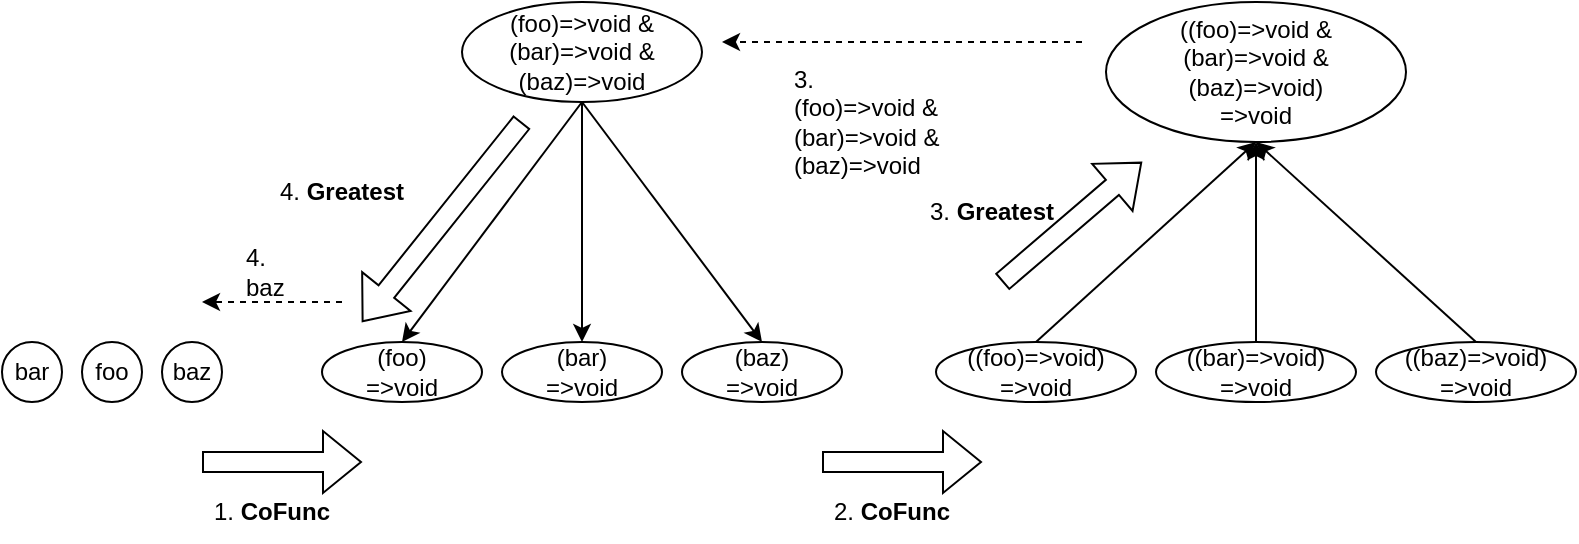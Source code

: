 <mxfile version="16.0.0" type="github">
  <diagram id="d_YUVAbH0xJJSEouSpRH" name="Page-1">
    <mxGraphModel dx="1054" dy="1129" grid="1" gridSize="10" guides="1" tooltips="1" connect="1" arrows="1" fold="1" page="1" pageScale="1" pageWidth="827" pageHeight="1169" math="0" shadow="0">
      <root>
        <mxCell id="0" />
        <mxCell id="1" parent="0" />
        <mxCell id="6tfxcnYcnnUwI2l_sp5J-2" value="bar" style="ellipse;whiteSpace=wrap;html=1;aspect=fixed;" vertex="1" parent="1">
          <mxGeometry x="20" y="530" width="30" height="30" as="geometry" />
        </mxCell>
        <mxCell id="6tfxcnYcnnUwI2l_sp5J-4" value="foo" style="ellipse;whiteSpace=wrap;html=1;aspect=fixed;" vertex="1" parent="1">
          <mxGeometry x="60" y="530" width="30" height="30" as="geometry" />
        </mxCell>
        <mxCell id="6tfxcnYcnnUwI2l_sp5J-7" value="baz" style="ellipse;whiteSpace=wrap;html=1;aspect=fixed;" vertex="1" parent="1">
          <mxGeometry x="100" y="530" width="30" height="30" as="geometry" />
        </mxCell>
        <mxCell id="6tfxcnYcnnUwI2l_sp5J-9" value="(bar)&lt;br&gt;=&amp;gt;void" style="ellipse;whiteSpace=wrap;html=1;" vertex="1" parent="1">
          <mxGeometry x="270" y="530" width="80" height="30" as="geometry" />
        </mxCell>
        <mxCell id="6tfxcnYcnnUwI2l_sp5J-10" value="(foo)&lt;br&gt;=&amp;gt;void" style="ellipse;whiteSpace=wrap;html=1;" vertex="1" parent="1">
          <mxGeometry x="180" y="530" width="80" height="30" as="geometry" />
        </mxCell>
        <mxCell id="6tfxcnYcnnUwI2l_sp5J-12" value="(baz)&lt;br&gt;=&amp;gt;void" style="ellipse;whiteSpace=wrap;html=1;" vertex="1" parent="1">
          <mxGeometry x="360" y="530" width="80" height="30" as="geometry" />
        </mxCell>
        <mxCell id="6tfxcnYcnnUwI2l_sp5J-13" value="((foo)=&amp;gt;void)&lt;br&gt;=&amp;gt;void" style="ellipse;whiteSpace=wrap;html=1;" vertex="1" parent="1">
          <mxGeometry x="487" y="530" width="100" height="30" as="geometry" />
        </mxCell>
        <mxCell id="6tfxcnYcnnUwI2l_sp5J-14" value="((bar)=&amp;gt;void)&lt;br&gt;=&amp;gt;void" style="ellipse;whiteSpace=wrap;html=1;" vertex="1" parent="1">
          <mxGeometry x="597" y="530" width="100" height="30" as="geometry" />
        </mxCell>
        <mxCell id="6tfxcnYcnnUwI2l_sp5J-15" value="((baz)=&amp;gt;void)&lt;br&gt;=&amp;gt;void" style="ellipse;whiteSpace=wrap;html=1;" vertex="1" parent="1">
          <mxGeometry x="707" y="530" width="100" height="30" as="geometry" />
        </mxCell>
        <mxCell id="6tfxcnYcnnUwI2l_sp5J-16" value="((foo)=&amp;gt;void &amp;amp;&lt;br&gt;(bar)=&amp;gt;void &amp;amp;&lt;br&gt;(baz)=&amp;gt;void)&lt;br&gt;=&amp;gt;void" style="ellipse;whiteSpace=wrap;html=1;" vertex="1" parent="1">
          <mxGeometry x="572" y="360" width="150" height="70" as="geometry" />
        </mxCell>
        <mxCell id="6tfxcnYcnnUwI2l_sp5J-17" value="(foo)=&amp;gt;void &amp;amp;&lt;br&gt;(bar)=&amp;gt;void &amp;amp;&lt;br&gt;(baz)=&amp;gt;void" style="ellipse;whiteSpace=wrap;html=1;" vertex="1" parent="1">
          <mxGeometry x="250" y="360" width="120" height="50" as="geometry" />
        </mxCell>
        <mxCell id="6tfxcnYcnnUwI2l_sp5J-21" value="" style="endArrow=classic;html=1;rounded=0;entryX=0.5;entryY=0;entryDx=0;entryDy=0;exitX=0.5;exitY=1;exitDx=0;exitDy=0;" edge="1" parent="1" source="6tfxcnYcnnUwI2l_sp5J-17" target="6tfxcnYcnnUwI2l_sp5J-9">
          <mxGeometry width="50" height="50" relative="1" as="geometry">
            <mxPoint x="390" y="560" as="sourcePoint" />
            <mxPoint x="440" y="510" as="targetPoint" />
          </mxGeometry>
        </mxCell>
        <mxCell id="6tfxcnYcnnUwI2l_sp5J-22" value="" style="endArrow=classic;html=1;rounded=0;entryX=0.5;entryY=0;entryDx=0;entryDy=0;exitX=0.5;exitY=1;exitDx=0;exitDy=0;" edge="1" parent="1" source="6tfxcnYcnnUwI2l_sp5J-17" target="6tfxcnYcnnUwI2l_sp5J-10">
          <mxGeometry width="50" height="50" relative="1" as="geometry">
            <mxPoint x="390" y="560" as="sourcePoint" />
            <mxPoint x="440" y="510" as="targetPoint" />
          </mxGeometry>
        </mxCell>
        <mxCell id="6tfxcnYcnnUwI2l_sp5J-23" value="" style="endArrow=classic;html=1;rounded=0;entryX=0.5;entryY=0;entryDx=0;entryDy=0;" edge="1" parent="1" target="6tfxcnYcnnUwI2l_sp5J-12">
          <mxGeometry width="50" height="50" relative="1" as="geometry">
            <mxPoint x="310" y="410" as="sourcePoint" />
            <mxPoint x="440" y="510" as="targetPoint" />
          </mxGeometry>
        </mxCell>
        <mxCell id="6tfxcnYcnnUwI2l_sp5J-24" value="" style="endArrow=classic;html=1;rounded=0;entryX=0.5;entryY=1;entryDx=0;entryDy=0;exitX=0.5;exitY=0;exitDx=0;exitDy=0;" edge="1" parent="1" source="6tfxcnYcnnUwI2l_sp5J-13" target="6tfxcnYcnnUwI2l_sp5J-16">
          <mxGeometry width="50" height="50" relative="1" as="geometry">
            <mxPoint x="390" y="560" as="sourcePoint" />
            <mxPoint x="440" y="510" as="targetPoint" />
          </mxGeometry>
        </mxCell>
        <mxCell id="6tfxcnYcnnUwI2l_sp5J-25" value="" style="endArrow=classic;html=1;rounded=0;entryX=0.5;entryY=1;entryDx=0;entryDy=0;exitX=0.5;exitY=0;exitDx=0;exitDy=0;" edge="1" parent="1" source="6tfxcnYcnnUwI2l_sp5J-14" target="6tfxcnYcnnUwI2l_sp5J-16">
          <mxGeometry width="50" height="50" relative="1" as="geometry">
            <mxPoint x="390" y="560" as="sourcePoint" />
            <mxPoint x="440" y="510" as="targetPoint" />
          </mxGeometry>
        </mxCell>
        <mxCell id="6tfxcnYcnnUwI2l_sp5J-26" value="" style="endArrow=classic;html=1;rounded=0;entryX=0.5;entryY=1;entryDx=0;entryDy=0;exitX=0.5;exitY=0;exitDx=0;exitDy=0;" edge="1" parent="1" source="6tfxcnYcnnUwI2l_sp5J-15" target="6tfxcnYcnnUwI2l_sp5J-16">
          <mxGeometry width="50" height="50" relative="1" as="geometry">
            <mxPoint x="390" y="560" as="sourcePoint" />
            <mxPoint x="440" y="510" as="targetPoint" />
          </mxGeometry>
        </mxCell>
        <mxCell id="6tfxcnYcnnUwI2l_sp5J-28" value="" style="shape=flexArrow;endArrow=classic;html=1;rounded=0;" edge="1" parent="1">
          <mxGeometry width="50" height="50" relative="1" as="geometry">
            <mxPoint x="120" y="590" as="sourcePoint" />
            <mxPoint x="200" y="590" as="targetPoint" />
          </mxGeometry>
        </mxCell>
        <mxCell id="6tfxcnYcnnUwI2l_sp5J-29" value="1. &lt;b&gt;CoFunc&lt;/b&gt;" style="text;html=1;strokeColor=none;fillColor=none;align=center;verticalAlign=middle;whiteSpace=wrap;rounded=0;" vertex="1" parent="1">
          <mxGeometry x="120" y="600" width="70" height="30" as="geometry" />
        </mxCell>
        <mxCell id="6tfxcnYcnnUwI2l_sp5J-30" value="" style="shape=flexArrow;endArrow=classic;html=1;rounded=0;" edge="1" parent="1">
          <mxGeometry width="50" height="50" relative="1" as="geometry">
            <mxPoint x="430" y="590" as="sourcePoint" />
            <mxPoint x="510" y="590" as="targetPoint" />
          </mxGeometry>
        </mxCell>
        <mxCell id="6tfxcnYcnnUwI2l_sp5J-31" value="2. &lt;b&gt;CoFunc&lt;/b&gt;" style="text;html=1;strokeColor=none;fillColor=none;align=center;verticalAlign=middle;whiteSpace=wrap;rounded=0;" vertex="1" parent="1">
          <mxGeometry x="430" y="600" width="70" height="30" as="geometry" />
        </mxCell>
        <mxCell id="6tfxcnYcnnUwI2l_sp5J-33" value="" style="shape=flexArrow;endArrow=classic;html=1;rounded=0;" edge="1" parent="1">
          <mxGeometry width="50" height="50" relative="1" as="geometry">
            <mxPoint x="520" y="500" as="sourcePoint" />
            <mxPoint x="590" y="440" as="targetPoint" />
          </mxGeometry>
        </mxCell>
        <mxCell id="6tfxcnYcnnUwI2l_sp5J-34" value="3. &lt;b&gt;Greatest&lt;/b&gt;" style="text;html=1;strokeColor=none;fillColor=none;align=center;verticalAlign=middle;whiteSpace=wrap;rounded=0;" vertex="1" parent="1">
          <mxGeometry x="480" y="450" width="70" height="30" as="geometry" />
        </mxCell>
        <mxCell id="6tfxcnYcnnUwI2l_sp5J-36" value="" style="endArrow=classic;html=1;rounded=0;dashed=1;" edge="1" parent="1">
          <mxGeometry width="50" height="50" relative="1" as="geometry">
            <mxPoint x="560" y="380" as="sourcePoint" />
            <mxPoint x="380" y="380" as="targetPoint" />
          </mxGeometry>
        </mxCell>
        <mxCell id="6tfxcnYcnnUwI2l_sp5J-37" value="3.&lt;br&gt;(foo)=&amp;gt;void &amp;amp;&lt;br&gt;(bar)=&amp;gt;void &amp;amp;&lt;br&gt;(baz)=&amp;gt;void" style="text;html=1;strokeColor=none;fillColor=none;align=left;verticalAlign=middle;whiteSpace=wrap;rounded=0;" vertex="1" parent="1">
          <mxGeometry x="414" y="390" width="100" height="60" as="geometry" />
        </mxCell>
        <mxCell id="6tfxcnYcnnUwI2l_sp5J-38" value="" style="shape=flexArrow;endArrow=classic;html=1;rounded=0;" edge="1" parent="1">
          <mxGeometry width="50" height="50" relative="1" as="geometry">
            <mxPoint x="280" y="420" as="sourcePoint" />
            <mxPoint x="200" y="520" as="targetPoint" />
          </mxGeometry>
        </mxCell>
        <mxCell id="6tfxcnYcnnUwI2l_sp5J-39" value="4. &lt;b&gt;Greatest&lt;/b&gt;" style="text;html=1;strokeColor=none;fillColor=none;align=center;verticalAlign=middle;whiteSpace=wrap;rounded=0;" vertex="1" parent="1">
          <mxGeometry x="150" y="440" width="80" height="30" as="geometry" />
        </mxCell>
        <mxCell id="6tfxcnYcnnUwI2l_sp5J-43" value="" style="endArrow=classic;html=1;rounded=0;dashed=1;startArrow=none;" edge="1" parent="1">
          <mxGeometry width="50" height="50" relative="1" as="geometry">
            <mxPoint x="190" y="510" as="sourcePoint" />
            <mxPoint x="120" y="510" as="targetPoint" />
          </mxGeometry>
        </mxCell>
        <mxCell id="6tfxcnYcnnUwI2l_sp5J-42" value="4.&lt;br&gt;baz" style="text;html=1;strokeColor=none;fillColor=none;align=left;verticalAlign=middle;whiteSpace=wrap;rounded=0;" vertex="1" parent="1">
          <mxGeometry x="140" y="480" width="40" height="30" as="geometry" />
        </mxCell>
      </root>
    </mxGraphModel>
  </diagram>
</mxfile>
